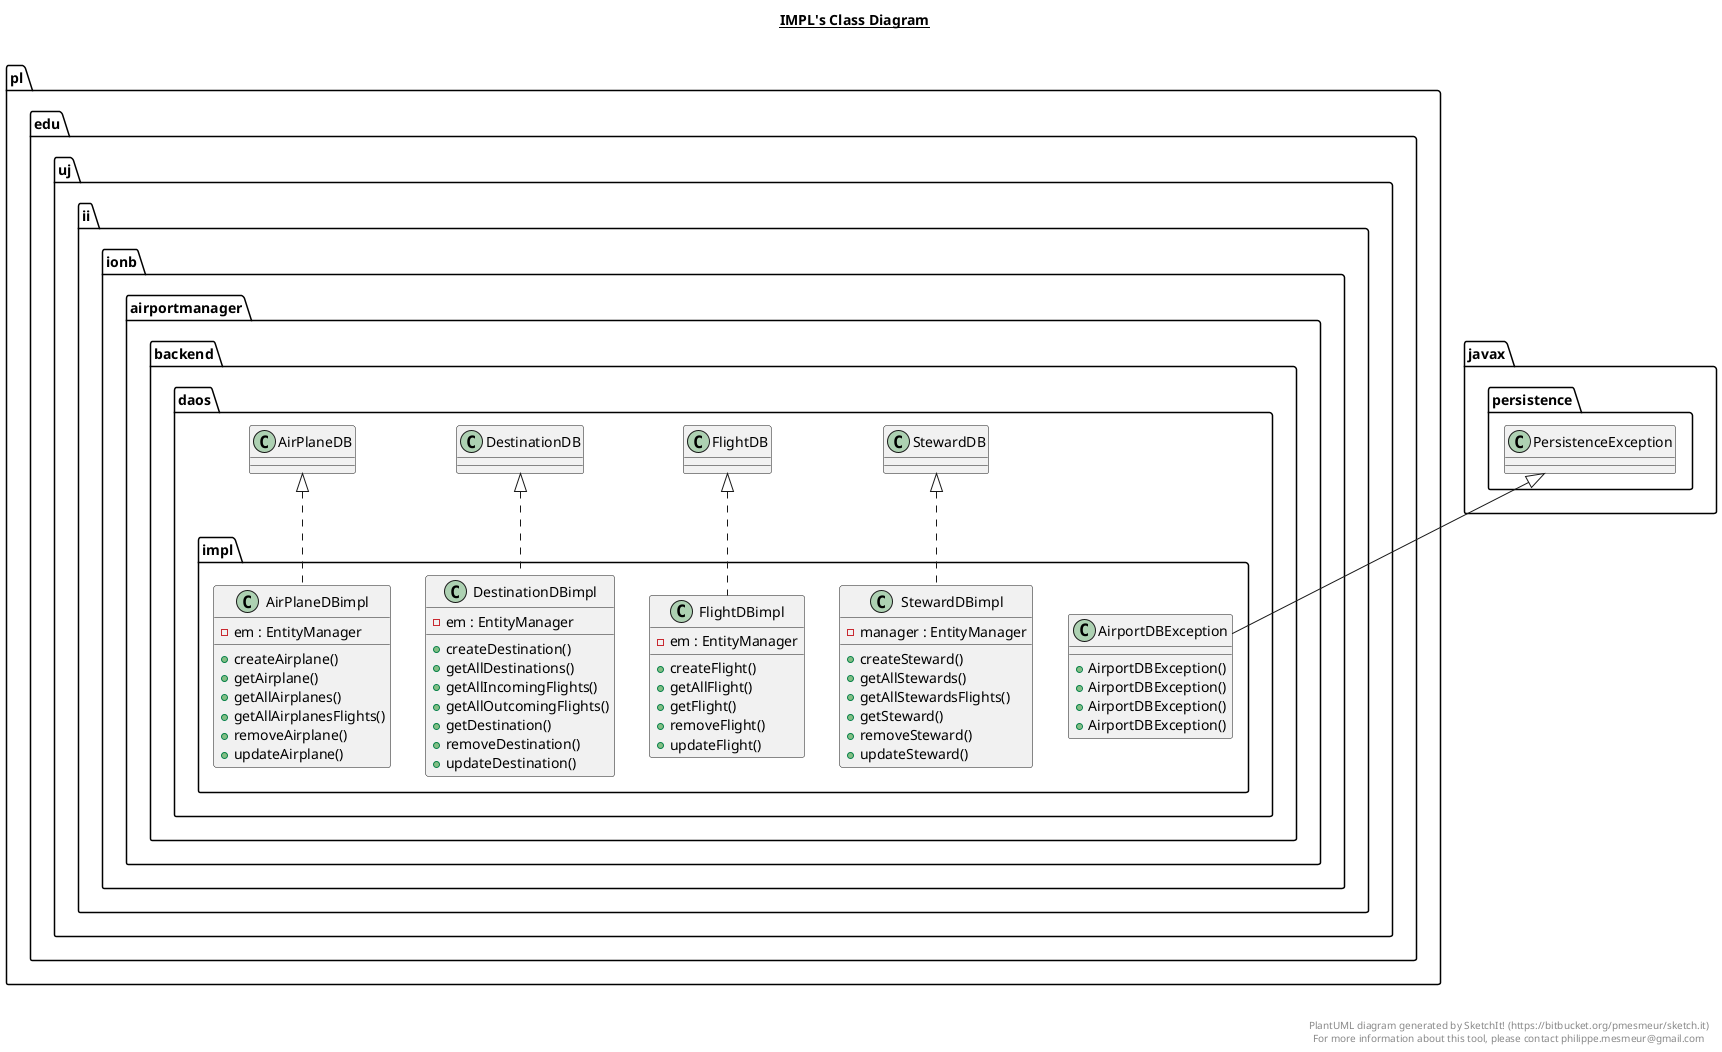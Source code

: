 @startuml

title __IMPL's Class Diagram__\n

  namespace pl.edu.uj.ii.ionb.airportmanager.backend.daos {
    namespace impl {
      class pl.edu.uj.ii.ionb.airportmanager.backend.daos.impl.AirPlaneDBimpl {
          - em : EntityManager
          + createAirplane()
          + getAirplane()
          + getAllAirplanes()
          + getAllAirplanesFlights()
          + removeAirplane()
          + updateAirplane()
      }
    }
  }
  

  namespace pl.edu.uj.ii.ionb.airportmanager.backend.daos {
    namespace impl {
      class pl.edu.uj.ii.ionb.airportmanager.backend.daos.impl.AirportDBException {
          + AirportDBException()
          + AirportDBException()
          + AirportDBException()
          + AirportDBException()
      }
    }
  }
  

  namespace pl.edu.uj.ii.ionb.airportmanager.backend.daos {
    namespace impl {
      class pl.edu.uj.ii.ionb.airportmanager.backend.daos.impl.DestinationDBimpl {
          - em : EntityManager
          + createDestination()
          + getAllDestinations()
          + getAllIncomingFlights()
          + getAllOutcomingFlights()
          + getDestination()
          + removeDestination()
          + updateDestination()
      }
    }
  }
  

  namespace pl.edu.uj.ii.ionb.airportmanager.backend.daos {
    namespace impl {
      class pl.edu.uj.ii.ionb.airportmanager.backend.daos.impl.FlightDBimpl {
          - em : EntityManager
          + createFlight()
          + getAllFlight()
          + getFlight()
          + removeFlight()
          + updateFlight()
      }
    }
  }
  

  namespace pl.edu.uj.ii.ionb.airportmanager.backend.daos {
    namespace impl {
      class pl.edu.uj.ii.ionb.airportmanager.backend.daos.impl.StewardDBimpl {
          - manager : EntityManager
          + createSteward()
          + getAllStewards()
          + getAllStewardsFlights()
          + getSteward()
          + removeSteward()
          + updateSteward()
      }
    }
  }
  

  pl.edu.uj.ii.ionb.airportmanager.backend.daos.impl.AirPlaneDBimpl .up.|> pl.edu.uj.ii.ionb.airportmanager.backend.daos.AirPlaneDB
  pl.edu.uj.ii.ionb.airportmanager.backend.daos.impl.AirportDBException -up-|> javax.persistence.PersistenceException
  pl.edu.uj.ii.ionb.airportmanager.backend.daos.impl.DestinationDBimpl .up.|> pl.edu.uj.ii.ionb.airportmanager.backend.daos.DestinationDB
  pl.edu.uj.ii.ionb.airportmanager.backend.daos.impl.FlightDBimpl .up.|> pl.edu.uj.ii.ionb.airportmanager.backend.daos.FlightDB
  pl.edu.uj.ii.ionb.airportmanager.backend.daos.impl.StewardDBimpl .up.|> pl.edu.uj.ii.ionb.airportmanager.backend.daos.StewardDB


right footer


PlantUML diagram generated by SketchIt! (https://bitbucket.org/pmesmeur/sketch.it)
For more information about this tool, please contact philippe.mesmeur@gmail.com
endfooter

@enduml
